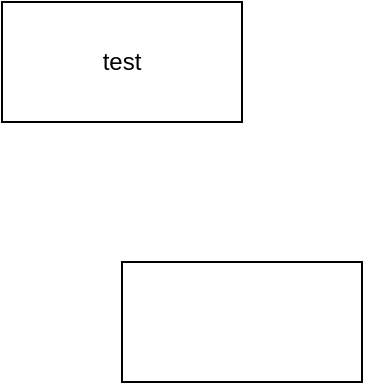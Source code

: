 <mxfile version="14.2.9" type="github"><diagram id="R_rMlP3mUm8WJHKyW2wi" name="Page-1"><mxGraphModel dx="460" dy="695" grid="1" gridSize="10" guides="1" tooltips="1" connect="1" arrows="1" fold="1" page="1" pageScale="1" pageWidth="827" pageHeight="1169" math="0" shadow="0"><root><mxCell id="0"/><mxCell id="1" parent="0"/><mxCell id="LS9wH0roPHzvqIyZssio-1" value="test" style="rounded=0;whiteSpace=wrap;html=1;" vertex="1" parent="1"><mxGeometry x="90" y="160" width="120" height="60" as="geometry"/></mxCell><mxCell id="LS9wH0roPHzvqIyZssio-2" value="" style="rounded=0;whiteSpace=wrap;html=1;" vertex="1" parent="1"><mxGeometry x="150" y="290" width="120" height="60" as="geometry"/></mxCell></root></mxGraphModel></diagram></mxfile>